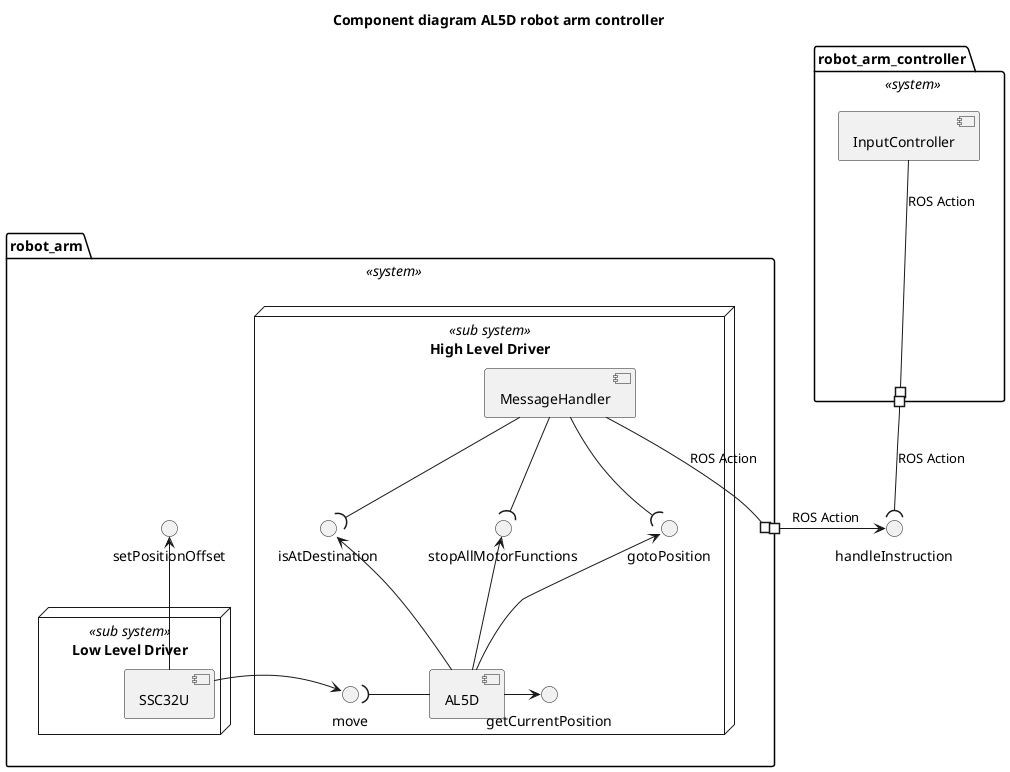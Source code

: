 @startuml Compnent diagram

title Component diagram AL5D robot arm controller

package "robot_arm" <<system>>  {
    node "High Level Driver" <<sub system>> {
        [MessageHandler] 

        [AL5D] -up-> gotoPosition
        [AL5D] -up-> stopAllMotorFunctions
        [AL5D] -up-> isAtDestination
        [AL5D] -> getCurrentPosition

        [AL5D] -LEFT-( move

        [MessageHandler] --( gotoPosition
        [MessageHandler] --( stopAllMotorFunctions
        [MessageHandler] --( isAtDestination
    }
    node "Low Level Driver" <<sub system>> {    
        [SSC32U]
    }
    [SSC32U] -left-> move 
    [SSC32U] -up-> setPositionOffset 
}

' [MessageHandler] -UP-> handleInstruction 
' [MessageHandler] #-UP-> robot_arm 
' robot_arm #-- 

package "robot_arm_controller" <<system>>  {
    [InputController]
}

[InputController] --# robot_arm_controller : ROS Action
[MessageHandler] --# robot_arm : ROS Action
robot_arm #-> handleInstruction : ROS Action
robot_arm_controller #--( handleInstruction : ROS Action
@enduml